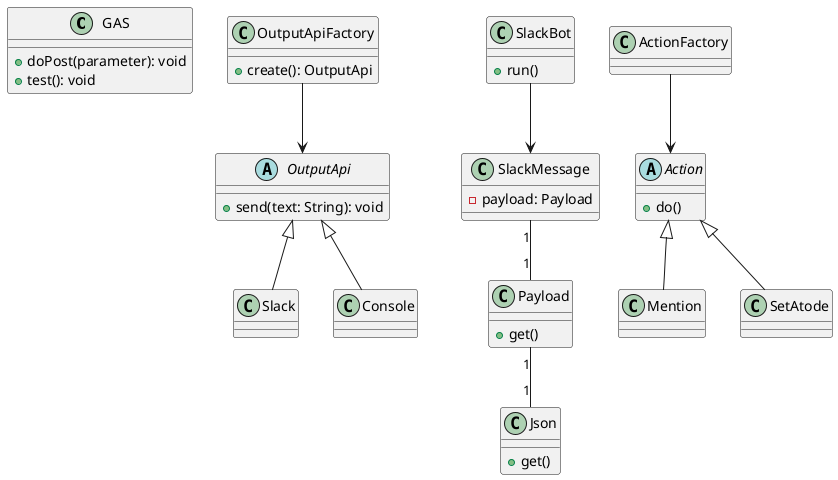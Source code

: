 @startuml class
class GAS {
  + doPost(parameter): void
  + test(): void
}

class OutputApiFactory {
  + create(): OutputApi
}

abstract OutputApi {
  + send(text: String): void
}

class Slack
class Console

OutputApi <|-- Slack
OutputApi <|-- Console
OutputApiFactory --> OutputApi

class SlackBot {
  + run()
}
class ActionFactory
abstract Action {
  + do()
}
class Mention
class SetAtode

ActionFactory --> Action
Action <|-- Mention
Action <|-- SetAtode

class SlackMessage {
  - payload: Payload
}

class Payload {
  + get()
}

class Json {
  + get()
}

SlackMessage "1"--"1" Payload
Payload "1"--"1" Json


SlackBot --> SlackMessage

@enduml